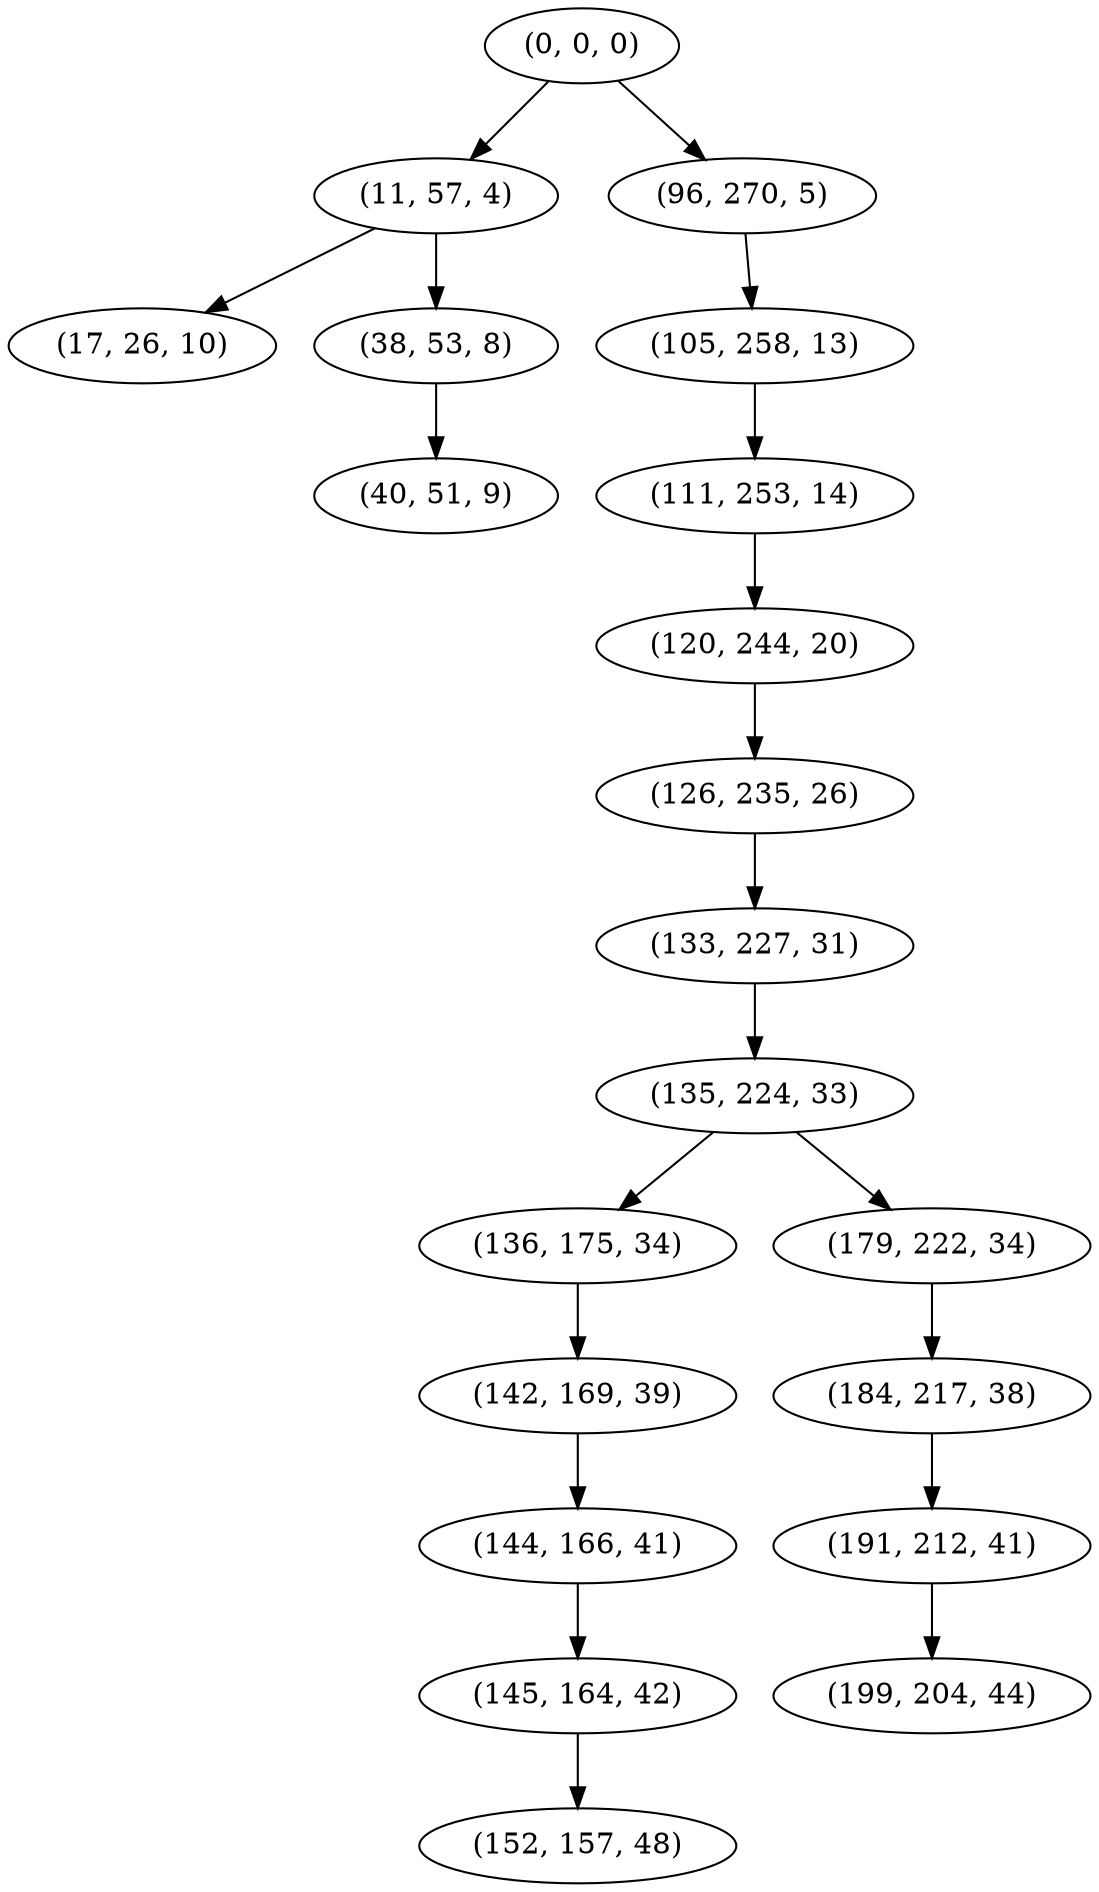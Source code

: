 digraph tree {
    "(0, 0, 0)";
    "(11, 57, 4)";
    "(17, 26, 10)";
    "(38, 53, 8)";
    "(40, 51, 9)";
    "(96, 270, 5)";
    "(105, 258, 13)";
    "(111, 253, 14)";
    "(120, 244, 20)";
    "(126, 235, 26)";
    "(133, 227, 31)";
    "(135, 224, 33)";
    "(136, 175, 34)";
    "(142, 169, 39)";
    "(144, 166, 41)";
    "(145, 164, 42)";
    "(152, 157, 48)";
    "(179, 222, 34)";
    "(184, 217, 38)";
    "(191, 212, 41)";
    "(199, 204, 44)";
    "(0, 0, 0)" -> "(11, 57, 4)";
    "(0, 0, 0)" -> "(96, 270, 5)";
    "(11, 57, 4)" -> "(17, 26, 10)";
    "(11, 57, 4)" -> "(38, 53, 8)";
    "(38, 53, 8)" -> "(40, 51, 9)";
    "(96, 270, 5)" -> "(105, 258, 13)";
    "(105, 258, 13)" -> "(111, 253, 14)";
    "(111, 253, 14)" -> "(120, 244, 20)";
    "(120, 244, 20)" -> "(126, 235, 26)";
    "(126, 235, 26)" -> "(133, 227, 31)";
    "(133, 227, 31)" -> "(135, 224, 33)";
    "(135, 224, 33)" -> "(136, 175, 34)";
    "(135, 224, 33)" -> "(179, 222, 34)";
    "(136, 175, 34)" -> "(142, 169, 39)";
    "(142, 169, 39)" -> "(144, 166, 41)";
    "(144, 166, 41)" -> "(145, 164, 42)";
    "(145, 164, 42)" -> "(152, 157, 48)";
    "(179, 222, 34)" -> "(184, 217, 38)";
    "(184, 217, 38)" -> "(191, 212, 41)";
    "(191, 212, 41)" -> "(199, 204, 44)";
}
